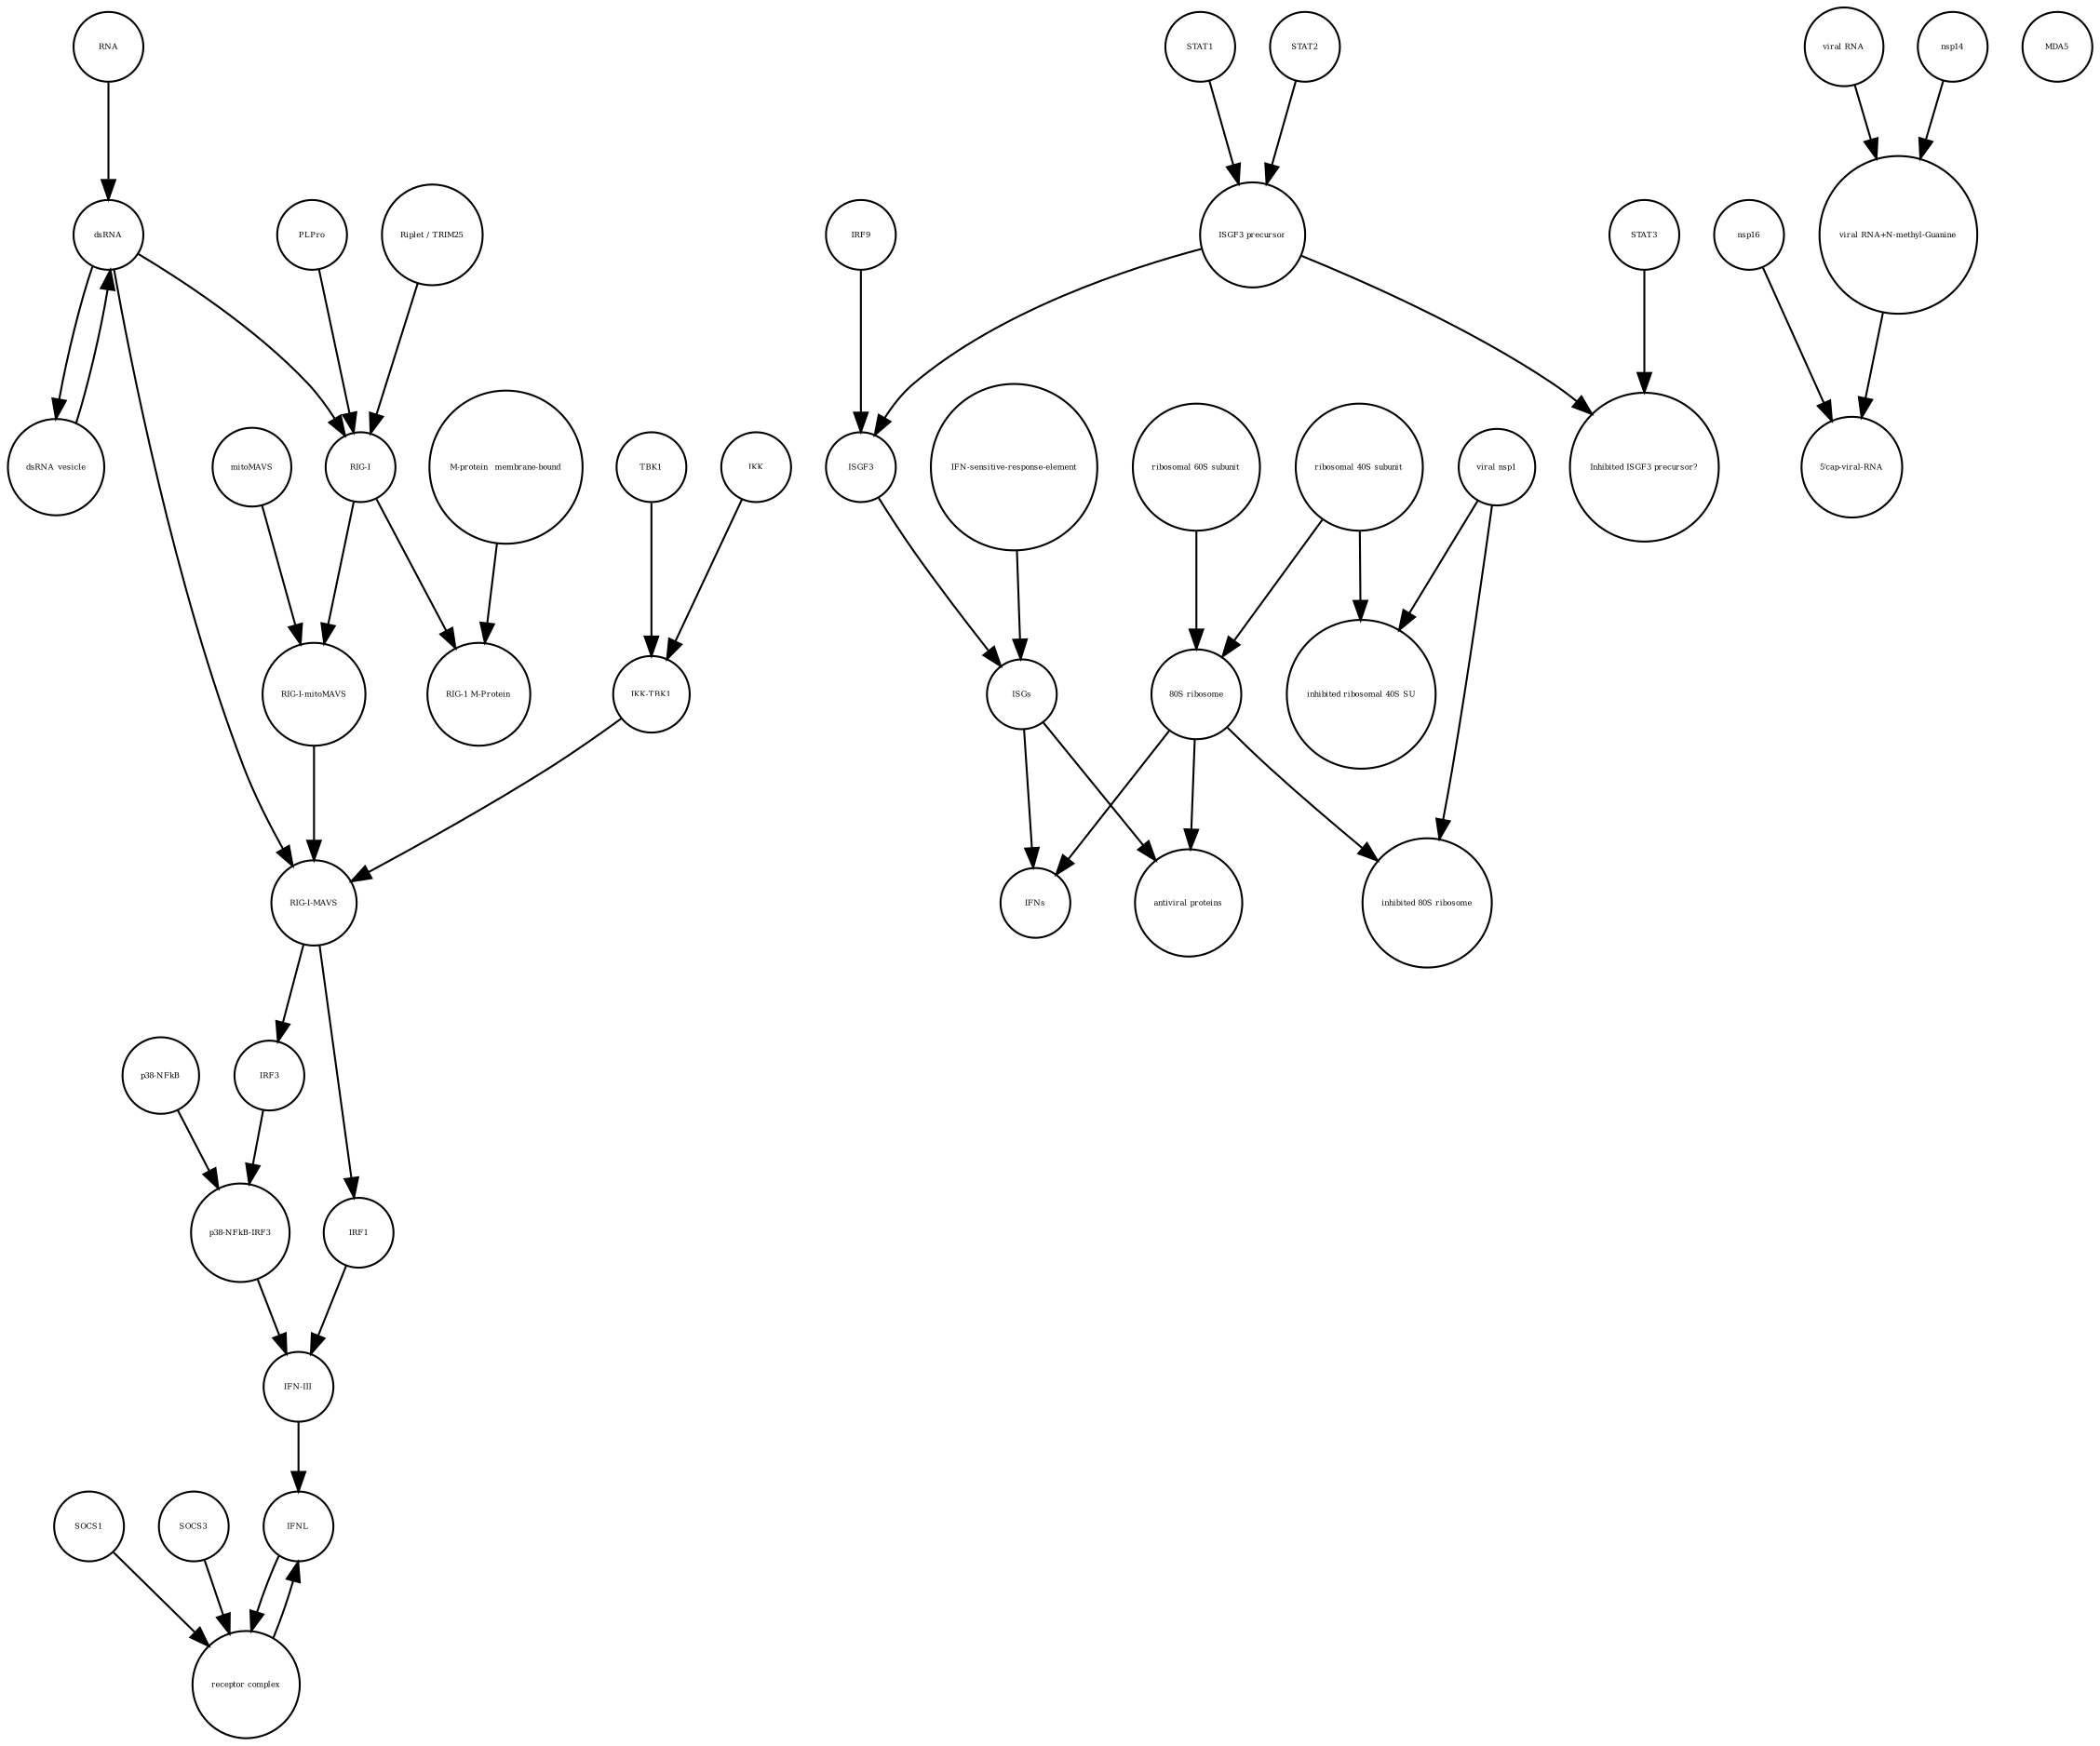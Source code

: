strict digraph  {
"RIG-1 M-Protein" [annotation="", bipartite=0, cls=complex, fontsize=4, label="RIG-1 M-Protein", shape=circle];
IRF1 [annotation="", bipartite=0, cls=macromolecule, fontsize=4, label=IRF1, shape=circle];
TBK1 [annotation="", bipartite=0, cls=macromolecule, fontsize=4, label=TBK1, shape=circle];
IRF9 [annotation="", bipartite=0, cls=macromolecule, fontsize=4, label=IRF9, shape=circle];
"ribosomal 40S subunit" [annotation="", bipartite=0, cls=complex, fontsize=4, label="ribosomal 40S subunit", shape=circle];
ISGF3 [annotation="", bipartite=0, cls=complex, fontsize=4, label=ISGF3, shape=circle];
STAT1 [annotation="", bipartite=0, cls=macromolecule, fontsize=4, label=STAT1, shape=circle];
"5'cap-viral-RNA" [annotation="", bipartite=0, cls="nucleic acid feature", fontsize=4, label="5'cap-viral-RNA", shape=circle];
dsRNA_vesicle [annotation="", bipartite=0, cls="nucleic acid feature", fontsize=4, label=dsRNA_vesicle, shape=circle];
"viral RNA" [annotation="", bipartite=0, cls="nucleic acid feature", fontsize=4, label="viral RNA", shape=circle];
"RIG-I-mitoMAVS" [annotation="", bipartite=0, cls=complex, fontsize=4, label="RIG-I-mitoMAVS", shape=circle];
"inhibited ribosomal 40S SU" [annotation="urn_miriam_doi_10.1101%2F2020.05.18.102467", bipartite=0, cls=complex, fontsize=4, label="inhibited ribosomal 40S SU", shape=circle];
PLPro [annotation="", bipartite=0, cls=macromolecule, fontsize=4, label=PLPro, shape=circle];
"Riplet / TRIM25" [annotation="", bipartite=0, cls=macromolecule, fontsize=4, label="Riplet / TRIM25", shape=circle];
IFNL [annotation="", bipartite=0, cls=macromolecule, fontsize=4, label=IFNL, shape=circle];
"Inhibited ISGF3 precursor?" [annotation="", bipartite=0, cls=complex, fontsize=4, label="Inhibited ISGF3 precursor?", shape=circle];
"IFN-III" [annotation="", bipartite=0, cls=macromolecule, fontsize=4, label="IFN-III", shape=circle];
mitoMAVS [annotation="", bipartite=0, cls=macromolecule, fontsize=4, label=mitoMAVS, shape=circle];
nsp16 [annotation="", bipartite=0, cls=macromolecule, fontsize=4, label=nsp16, shape=circle];
"ISGF3 precursor" [annotation="", bipartite=0, cls=complex, fontsize=4, label="ISGF3 precursor", shape=circle];
ISGs [annotation="", bipartite=0, cls="nucleic acid feature", fontsize=4, label=ISGs, shape=circle];
IRF3 [annotation="", bipartite=0, cls=macromolecule, fontsize=4, label=IRF3, shape=circle];
MDA5 [annotation="", bipartite=0, cls=macromolecule, fontsize=4, label=MDA5, shape=circle];
"RIG-I-MAVS" [annotation="", bipartite=0, cls=complex, fontsize=4, label="RIG-I-MAVS", shape=circle];
"viral RNA+N-methyl-Guanine" [annotation="", bipartite=0, cls="nucleic acid feature", fontsize=4, label="viral RNA+N-methyl-Guanine", shape=circle];
"p38-NFkB-IRF3" [annotation="", bipartite=0, cls=complex, fontsize=4, label="p38-NFkB-IRF3", shape=circle];
"IFN-sensitive-response-element" [annotation="", bipartite=0, cls="nucleic acid feature", fontsize=4, label="IFN-sensitive-response-element", shape=circle];
"viral nsp1" [annotation="", bipartite=0, cls=macromolecule, fontsize=4, label="viral nsp1", shape=circle];
SOCS1 [annotation="", bipartite=0, cls=macromolecule, fontsize=4, label=SOCS1, shape=circle];
"antiviral proteins" [annotation="", bipartite=0, cls=macromolecule, fontsize=4, label="antiviral proteins", shape=circle];
"receptor complex" [annotation="", bipartite=0, cls=complex, fontsize=4, label="receptor complex", shape=circle];
STAT2 [annotation="", bipartite=0, cls=macromolecule, fontsize=4, label=STAT2, shape=circle];
"ribosomal 60S subunit" [annotation="", bipartite=0, cls=complex, fontsize=4, label="ribosomal 60S subunit", shape=circle];
"RIG-I" [annotation="", bipartite=0, cls=macromolecule, fontsize=4, label="RIG-I", shape=circle];
"M-protein_ membrane-bound" [annotation="", bipartite=0, cls=macromolecule, fontsize=4, label="M-protein_ membrane-bound", shape=circle];
SOCS3 [annotation="", bipartite=0, cls=macromolecule, fontsize=4, label=SOCS3, shape=circle];
dsRNA [annotation="", bipartite=0, cls="nucleic acid feature", fontsize=4, label=dsRNA, shape=circle];
IKK [annotation="", bipartite=0, cls=macromolecule, fontsize=4, label=IKK, shape=circle];
"inhibited 80S ribosome" [annotation="", bipartite=0, cls=complex, fontsize=4, label="inhibited 80S ribosome", shape=circle];
RNA [annotation="", bipartite=0, cls="nucleic acid feature", fontsize=4, label=RNA, shape=circle];
IFNs [annotation="", bipartite=0, cls=macromolecule, fontsize=4, label=IFNs, shape=circle];
"IKK-TBK1" [annotation="", bipartite=0, cls=complex, fontsize=4, label="IKK-TBK1", shape=circle];
nsp14 [annotation="", bipartite=0, cls=macromolecule, fontsize=4, label=nsp14, shape=circle];
STAT3 [annotation="", bipartite=0, cls=macromolecule, fontsize=4, label=STAT3, shape=circle];
"80S ribosome" [annotation="", bipartite=0, cls=complex, fontsize=4, label="80S ribosome", shape=circle];
"p38-NFkB" [annotation="", bipartite=0, cls=complex, fontsize=4, label="p38-NFkB", shape=circle];
IRF1 -> "IFN-III"  [annotation="", interaction_type=stimulation];
TBK1 -> "IKK-TBK1"  [annotation="", interaction_type=production];
IRF9 -> ISGF3  [annotation="", interaction_type=production];
"ribosomal 40S subunit" -> "inhibited ribosomal 40S SU"  [annotation="", interaction_type=production];
"ribosomal 40S subunit" -> "80S ribosome"  [annotation="", interaction_type=production];
ISGF3 -> ISGs  [annotation="", interaction_type="necessary stimulation"];
STAT1 -> "ISGF3 precursor"  [annotation="", interaction_type=production];
dsRNA_vesicle -> dsRNA  [annotation="", interaction_type=production];
"viral RNA" -> "viral RNA+N-methyl-Guanine"  [annotation="", interaction_type=production];
"RIG-I-mitoMAVS" -> "RIG-I-MAVS"  [annotation="", interaction_type=production];
PLPro -> "RIG-I"  [annotation="", interaction_type=catalysis];
"Riplet / TRIM25" -> "RIG-I"  [annotation="", interaction_type=catalysis];
IFNL -> "receptor complex"  [annotation="", interaction_type=stimulation];
"IFN-III" -> IFNL  [annotation="", interaction_type=production];
mitoMAVS -> "RIG-I-mitoMAVS"  [annotation="", interaction_type=production];
nsp16 -> "5'cap-viral-RNA"  [annotation="urn_miriam_doi_10.1016%2Fj.chom.2020.05.008", interaction_type=catalysis];
"ISGF3 precursor" -> ISGF3  [annotation="", interaction_type=production];
"ISGF3 precursor" -> "Inhibited ISGF3 precursor?"  [annotation="", interaction_type=production];
ISGs -> IFNs  [annotation="", interaction_type=production];
ISGs -> "antiviral proteins"  [annotation="", interaction_type=production];
IRF3 -> "p38-NFkB-IRF3"  [annotation="", interaction_type=production];
"RIG-I-MAVS" -> IRF3  [annotation="", interaction_type=stimulation];
"RIG-I-MAVS" -> IRF1  [annotation="", interaction_type=catalysis];
"viral RNA+N-methyl-Guanine" -> "5'cap-viral-RNA"  [annotation="", interaction_type=production];
"p38-NFkB-IRF3" -> "IFN-III"  [annotation="", interaction_type=stimulation];
"IFN-sensitive-response-element" -> ISGs  [annotation="", interaction_type=production];
"viral nsp1" -> "inhibited ribosomal 40S SU"  [annotation="", interaction_type=production];
"viral nsp1" -> "inhibited 80S ribosome"  [annotation="", interaction_type=production];
SOCS1 -> "receptor complex"  [annotation="", interaction_type=production];
"receptor complex" -> IFNL  [annotation="", interaction_type=production];
STAT2 -> "ISGF3 precursor"  [annotation="", interaction_type=production];
"ribosomal 60S subunit" -> "80S ribosome"  [annotation="", interaction_type=production];
"RIG-I" -> "RIG-1 M-Protein"  [annotation="", interaction_type=production];
"RIG-I" -> "RIG-I-mitoMAVS"  [annotation="", interaction_type=production];
"M-protein_ membrane-bound" -> "RIG-1 M-Protein"  [annotation="", interaction_type=production];
SOCS3 -> "receptor complex"  [annotation="", interaction_type=production];
dsRNA -> "RIG-I"  [annotation="", interaction_type="necessary stimulation"];
dsRNA -> dsRNA_vesicle  [annotation="", interaction_type=production];
dsRNA -> "RIG-I-MAVS"  [annotation="", interaction_type="necessary stimulation"];
IKK -> "IKK-TBK1"  [annotation="", interaction_type=production];
RNA -> dsRNA  [annotation="", interaction_type=production];
"IKK-TBK1" -> "RIG-I-MAVS"  [annotation="", interaction_type=production];
nsp14 -> "viral RNA+N-methyl-Guanine"  [annotation="", interaction_type=catalysis];
STAT3 -> "Inhibited ISGF3 precursor?"  [annotation="", interaction_type=production];
"80S ribosome" -> IFNs  [annotation="", interaction_type=catalysis];
"80S ribosome" -> "antiviral proteins"  [annotation="", interaction_type=catalysis];
"80S ribosome" -> "inhibited 80S ribosome"  [annotation="", interaction_type=production];
"p38-NFkB" -> "p38-NFkB-IRF3"  [annotation="", interaction_type=production];
}
